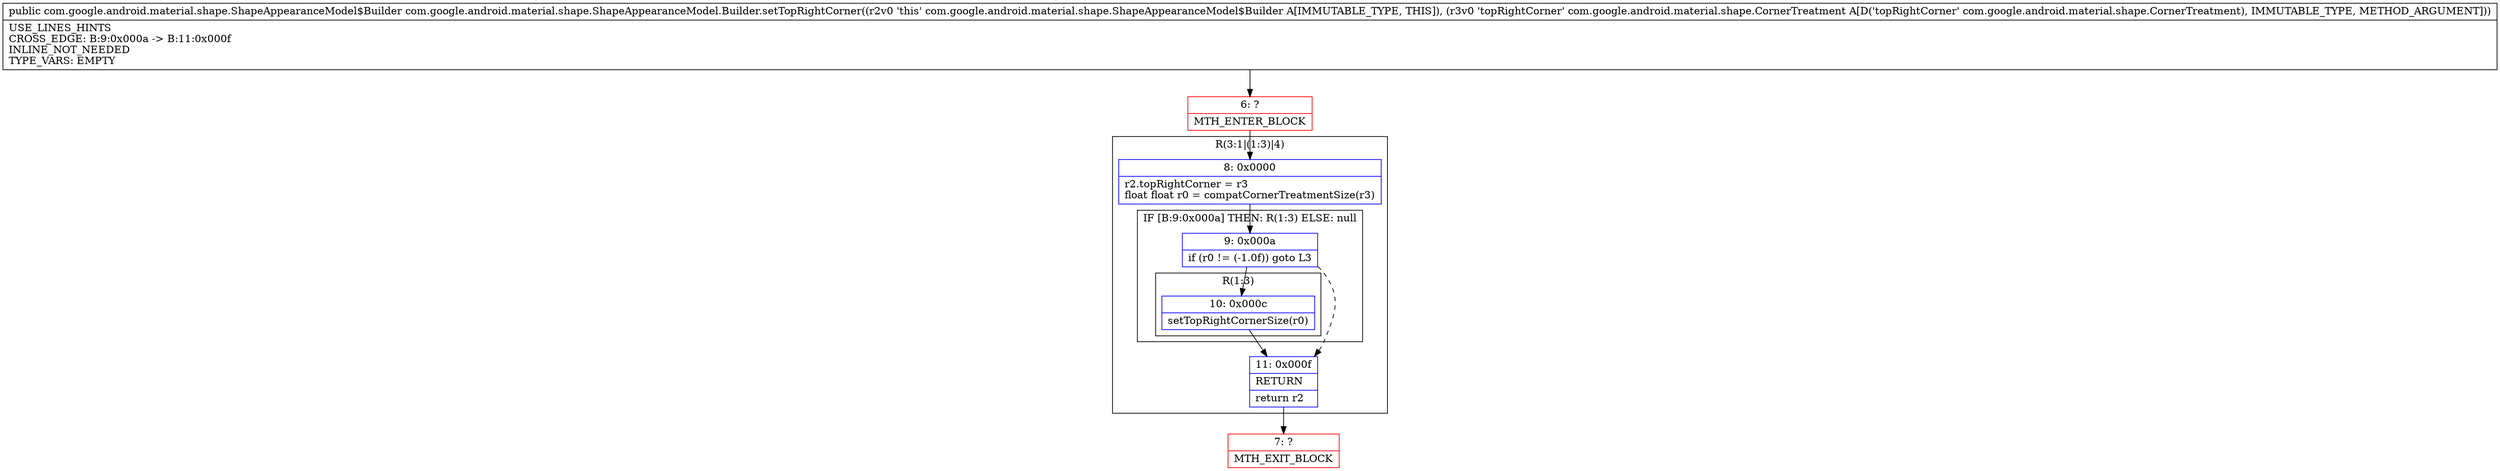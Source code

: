 digraph "CFG forcom.google.android.material.shape.ShapeAppearanceModel.Builder.setTopRightCorner(Lcom\/google\/android\/material\/shape\/CornerTreatment;)Lcom\/google\/android\/material\/shape\/ShapeAppearanceModel$Builder;" {
subgraph cluster_Region_764077800 {
label = "R(3:1|(1:3)|4)";
node [shape=record,color=blue];
Node_8 [shape=record,label="{8\:\ 0x0000|r2.topRightCorner = r3\lfloat float r0 = compatCornerTreatmentSize(r3)\l}"];
subgraph cluster_IfRegion_1704893326 {
label = "IF [B:9:0x000a] THEN: R(1:3) ELSE: null";
node [shape=record,color=blue];
Node_9 [shape=record,label="{9\:\ 0x000a|if (r0 != (\-1.0f)) goto L3\l}"];
subgraph cluster_Region_1078345617 {
label = "R(1:3)";
node [shape=record,color=blue];
Node_10 [shape=record,label="{10\:\ 0x000c|setTopRightCornerSize(r0)\l}"];
}
}
Node_11 [shape=record,label="{11\:\ 0x000f|RETURN\l|return r2\l}"];
}
Node_6 [shape=record,color=red,label="{6\:\ ?|MTH_ENTER_BLOCK\l}"];
Node_7 [shape=record,color=red,label="{7\:\ ?|MTH_EXIT_BLOCK\l}"];
MethodNode[shape=record,label="{public com.google.android.material.shape.ShapeAppearanceModel$Builder com.google.android.material.shape.ShapeAppearanceModel.Builder.setTopRightCorner((r2v0 'this' com.google.android.material.shape.ShapeAppearanceModel$Builder A[IMMUTABLE_TYPE, THIS]), (r3v0 'topRightCorner' com.google.android.material.shape.CornerTreatment A[D('topRightCorner' com.google.android.material.shape.CornerTreatment), IMMUTABLE_TYPE, METHOD_ARGUMENT]))  | USE_LINES_HINTS\lCROSS_EDGE: B:9:0x000a \-\> B:11:0x000f\lINLINE_NOT_NEEDED\lTYPE_VARS: EMPTY\l}"];
MethodNode -> Node_6;Node_8 -> Node_9;
Node_9 -> Node_10;
Node_9 -> Node_11[style=dashed];
Node_10 -> Node_11;
Node_11 -> Node_7;
Node_6 -> Node_8;
}

